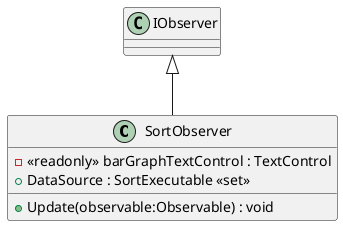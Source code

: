 @startuml
class SortObserver {
    - <<readonly>> barGraphTextControl : TextControl
    + DataSource : SortExecutable <<set>>
    + Update(observable:Observable) : void
}
IObserver <|-- SortObserver
@enduml
